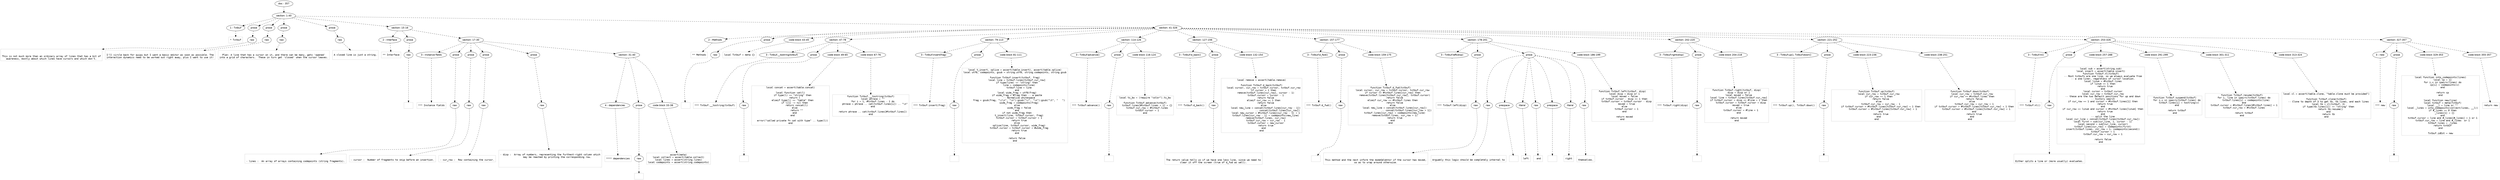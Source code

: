 digraph lpegNode {

node [fontname=Helvetica]
edge [style=dashed]

doc_0 [label="doc - 357"]


doc_0 -> { section_1}
{rank=same; section_1}

section_1 [label="section: 1-40"]


// END RANK doc_0

section_1 -> { header_2 prose_3 prose_4 prose_5 prose_6 section_7 section_8}
{rank=same; header_2 prose_3 prose_4 prose_5 prose_6 section_7 section_8}

header_2 [label="1 : Txtbuf"]

prose_3 [label="prose"]

prose_4 [label="prose"]

prose_5 [label="prose"]

prose_6 [label="prose"]

section_7 [label="section: 15-16"]

section_8 [label="section: 41-326"]


// END RANK section_1

header_2 -> leaf_9
leaf_9  [color=Gray,shape=rectangle,fontname=Inconsolata,label="* Txtbuf"]
// END RANK header_2

prose_3 -> { raw_10}
{rank=same; raw_10}

raw_10 [label="raw"]


// END RANK prose_3

raw_10 -> leaf_11
leaf_11  [color=Gray,shape=rectangle,fontname=Inconsolata,label="

This is not much more than an ordinary array of lines that has a bit of
awareness, mostly about which lines have cursors and which don't.
"]
// END RANK raw_10

prose_4 -> { raw_12}
{rank=same; raw_12}

raw_12 [label="raw"]


// END RANK prose_4

raw_12 -> leaf_13
leaf_13  [color=Gray,shape=rectangle,fontname=Inconsolata,label="
I'll circle back for quipu but I want a basic editor as soon as possible. The
interaction dynamics need to be worked out right away, plus I want to use it!
"]
// END RANK raw_12

prose_5 -> { raw_14}
{rank=same; raw_14}

raw_14 [label="raw"]


// END RANK prose_5

raw_14 -> leaf_15
leaf_15  [color=Gray,shape=rectangle,fontname=Inconsolata,label="
Plan: A line that has a cursor on it, and there can be many, gets 'opened'
into a grid of characters.  These in turn get 'closed' when the cursor leaves.
"]
// END RANK raw_14

prose_6 -> { raw_16}
{rank=same; raw_16}

raw_16 [label="raw"]


// END RANK prose_6

raw_16 -> leaf_17
leaf_17  [color=Gray,shape=rectangle,fontname=Inconsolata,label="
A closed line is just a string.

"]
// END RANK raw_16

section_7 -> { header_18 prose_19 section_20}
{rank=same; header_18 prose_19 section_20}

header_18 [label="2 : Interface"]

prose_19 [label="prose"]

section_20 [label="section: 17-30"]


// END RANK section_7

header_18 -> leaf_21
leaf_21  [color=Gray,shape=rectangle,fontname=Inconsolata,label="** Interface"]
// END RANK header_18

prose_19 -> { raw_22}
{rank=same; raw_22}

raw_22 [label="raw"]


// END RANK prose_19

raw_22 -> leaf_23
leaf_23  [color=Gray,shape=rectangle,fontname=Inconsolata,label="
"]
// END RANK raw_22

section_20 -> { header_24 prose_25 prose_26 prose_27 prose_28 section_29}
{rank=same; header_24 prose_25 prose_26 prose_27 prose_28 section_29}

header_24 [label="3 : Instance fields"]

prose_25 [label="prose"]

prose_26 [label="prose"]

prose_27 [label="prose"]

prose_28 [label="prose"]

section_29 [label="section: 31-40"]


// END RANK section_20

header_24 -> leaf_30
leaf_30  [color=Gray,shape=rectangle,fontname=Inconsolata,label="*** Instance fields"]
// END RANK header_24

prose_25 -> { raw_31}
{rank=same; raw_31}

raw_31 [label="raw"]


// END RANK prose_25

raw_31 -> leaf_32
leaf_32  [color=Gray,shape=rectangle,fontname=Inconsolata,label="

- lines :  An array of arrays containing codepoints (string fragments).
"]
// END RANK raw_31

prose_26 -> { raw_33}
{rank=same; raw_33}

raw_33 [label="raw"]


// END RANK prose_26

raw_33 -> leaf_34
leaf_34  [color=Gray,shape=rectangle,fontname=Inconsolata,label="
- cursor :  Number of fragments to skip before an insertion.
"]
// END RANK raw_33

prose_27 -> { raw_35}
{rank=same; raw_35}

raw_35 [label="raw"]


// END RANK prose_27

raw_35 -> leaf_36
leaf_36  [color=Gray,shape=rectangle,fontname=Inconsolata,label="
- cur_row :  Row containing the cursor.
"]
// END RANK raw_35

prose_28 -> { raw_37}
{rank=same; raw_37}

raw_37 [label="raw"]


// END RANK prose_28

raw_37 -> leaf_38
leaf_38  [color=Gray,shape=rectangle,fontname=Inconsolata,label="
- disp :  Array of numbers, representing the furthest-right column which
          may be reached by printing the corresponding row.



"]
// END RANK raw_37

section_29 -> { header_39 prose_40 codeblock_41}
{rank=same; header_39 prose_40 codeblock_41}

header_39 [label="4 : dependencies"]

prose_40 [label="prose"]

codeblock_41 [label="code block 33-38"]


// END RANK section_29

header_39 -> leaf_42
leaf_42  [color=Gray,shape=rectangle,fontname=Inconsolata,label="**** dependencies"]
// END RANK header_39

prose_40 -> { raw_43}
{rank=same; raw_43}

raw_43 [label="raw"]


// END RANK prose_40

raw_43 -> leaf_44
leaf_44  [color=Gray,shape=rectangle,fontname=Inconsolata,label="
"]
// END RANK raw_43

codeblock_41 -> leaf_45
leaf_45  [color=Gray,shape=rectangle,fontname=Inconsolata,label="assert(meta)
local collect = assert(table.collect)
local lines = assert(string.lines)
local codepoints = assert(string.codepoints)"]
// END RANK codeblock_41

section_8 -> { header_46 prose_47 codeblock_48 section_49 section_50 section_51 section_52 section_53 section_54 section_55 section_56 section_57 section_58}
{rank=same; header_46 prose_47 codeblock_48 section_49 section_50 section_51 section_52 section_53 section_54 section_55 section_56 section_57 section_58}

header_46 [label="2 : Methods"]

prose_47 [label="prose"]

codeblock_48 [label="code block 43-45"]

section_49 [label="section: 47-78"]

section_50 [label="section: 79-113"]

section_51 [label="section: 114-126"]

section_52 [label="section: 127-156"]

section_53 [label="section: 157-177"]

section_54 [label="section: 178-201"]

section_55 [label="section: 202-220"]

section_56 [label="section: 221-252"]

section_57 [label="section: 253-326"]

section_58 [label="section: 327-357"]


// END RANK section_8

header_46 -> leaf_59
leaf_59  [color=Gray,shape=rectangle,fontname=Inconsolata,label="** Methods"]
// END RANK header_46

prose_47 -> { raw_60}
{rank=same; raw_60}

raw_60 [label="raw"]


// END RANK prose_47

raw_60 -> leaf_61
leaf_61  [color=Gray,shape=rectangle,fontname=Inconsolata,label="
"]
// END RANK raw_60

codeblock_48 -> leaf_62
leaf_62  [color=Gray,shape=rectangle,fontname=Inconsolata,label="local Txtbuf = meta {}"]
// END RANK codeblock_48

section_49 -> { header_63 prose_64 codeblock_65 codeblock_66}
{rank=same; header_63 prose_64 codeblock_65 codeblock_66}

header_63 [label="3 : Txtbuf.__tostring(txtbuf)"]

prose_64 [label="prose"]

codeblock_65 [label="code block 49-65"]

codeblock_66 [label="code block 67-76"]


// END RANK section_49

header_63 -> leaf_67
leaf_67  [color=Gray,shape=rectangle,fontname=Inconsolata,label="*** Txtbuf.__tostring(txtbuf)"]
// END RANK header_63

prose_64 -> { raw_68}
{rank=same; raw_68}

raw_68 [label="raw"]


// END RANK prose_64

raw_68 -> leaf_69
leaf_69  [color=Gray,shape=rectangle,fontname=Inconsolata,label="
"]
// END RANK raw_68

codeblock_65 -> leaf_70
leaf_70  [color=Gray,shape=rectangle,fontname=Inconsolata,label="local concat = assert(table.concat)

local function cat(l)
   if type(l) == \"string\" then
      return l
   elseif type(l) == \"table\" then
      if l[1] ~= nil then
         return concat(l)
      else
         return \"\"
      end
   end

   error(\"called private fn cat with type\" .. type(l))
end"]
// END RANK codeblock_65

codeblock_66 -> leaf_71
leaf_71  [color=Gray,shape=rectangle,fontname=Inconsolata,label="function Txtbuf.__tostring(txtbuf)
   local phrase = \"\"
   for i = 1, #txtbuf.lines - 1 do
      phrase = phrase .. cat(txtbuf.lines[i]) .. \"\\n\"
   end

   return phrase .. cat(txtbuf.lines[#txtbuf.lines])
end"]
// END RANK codeblock_66

section_50 -> { header_72 prose_73 codeblock_74}
{rank=same; header_72 prose_73 codeblock_74}

header_72 [label="3 : Txtbuf:insert(frag)"]

prose_73 [label="prose"]

codeblock_74 [label="code block 81-111"]


// END RANK section_50

header_72 -> leaf_75
leaf_75  [color=Gray,shape=rectangle,fontname=Inconsolata,label="*** Txtbuf:insert(frag)"]
// END RANK header_72

prose_73 -> { raw_76}
{rank=same; raw_76}

raw_76 [label="raw"]


// END RANK prose_73

raw_76 -> leaf_77
leaf_77  [color=Gray,shape=rectangle,fontname=Inconsolata,label="
"]
// END RANK raw_76

codeblock_74 -> leaf_78
leaf_78  [color=Gray,shape=rectangle,fontname=Inconsolata,label="local t_insert, splice = assert(table.insert), assert(table.splice)
local utf8, codepoints, gsub = string.utf8, string.codepoints, string.gsub

function Txtbuf.insert(txtbuf, frag)
   local line = txtbuf.lines[txtbuf.cur_row]
   if type(line) == \"string\" then
      line = codepoints(line)
      txtbuf.line = line
   end
   local wide_frag = utf8(frag)
   if wide_frag < #frag then -- a paste
      -- Normalize whitespace
      frag = gsub(frag, \"\\r\\n\", \"\\n\"):gsub(\"\\r\", \"\\n\"):gsub(\"\\t\", \"   \")
      wide_frag = codepoints(frag)
   else
      wide_frag = false
   end
   if not wide_frag then
      t_insert(line, txtbuf.cursor, frag)
      txtbuf.cursor = txtbuf.cursor + 1
      return true
   else
      splice(line, txtbuf.cursor, wide_frag)
      txtbuf.cursor = txtbuf.cursor + #wide_frag
      return true
   end

   return false
end"]
// END RANK codeblock_74

section_51 -> { header_79 prose_80 codeblock_81}
{rank=same; header_79 prose_80 codeblock_81}

header_79 [label="3 : Txtbuf:advance()"]

prose_80 [label="prose"]

codeblock_81 [label="code block 116-124"]


// END RANK section_51

header_79 -> leaf_82
leaf_82  [color=Gray,shape=rectangle,fontname=Inconsolata,label="*** Txtbuf:advance()"]
// END RANK header_79

prose_80 -> { raw_83}
{rank=same; raw_83}

raw_83 [label="raw"]


// END RANK prose_80

raw_83 -> leaf_84
leaf_84  [color=Gray,shape=rectangle,fontname=Inconsolata,label="
"]
// END RANK raw_83

codeblock_81 -> leaf_85
leaf_85  [color=Gray,shape=rectangle,fontname=Inconsolata,label="local ts_bw = (require \"color\").ts_bw

function Txtbuf.advance(txtbuf)
   txtbuf.lines[#txtbuf.lines + 1] = {}
   txtbuf.cur_row = #txtbuf.lines
   txtbuf.cursor = 1
end"]
// END RANK codeblock_81

section_52 -> { header_86 prose_87 codeblock_88}
{rank=same; header_86 prose_87 codeblock_88}

header_86 [label="3 : Txtbuf:d_back()"]

prose_87 [label="prose"]

codeblock_88 [label="code block 132-154"]


// END RANK section_52

header_86 -> leaf_89
leaf_89  [color=Gray,shape=rectangle,fontname=Inconsolata,label="*** Txtbuf:d_back()"]
// END RANK header_86

prose_87 -> { raw_90}
{rank=same; raw_90}

raw_90 [label="raw"]


// END RANK prose_87

raw_90 -> leaf_91
leaf_91  [color=Gray,shape=rectangle,fontname=Inconsolata,label="

The return value tells us if we have one less line, since we need to
clear it off the screen (true of d_fwd as well).
"]
// END RANK raw_90

codeblock_88 -> leaf_92
leaf_92  [color=Gray,shape=rectangle,fontname=Inconsolata,label="local remove = assert(table.remove)

function Txtbuf.d_back(txtbuf)
   local cursor, cur_row = txtbuf.cursor, txtbuf.cur_row
   if cursor > 1 then
      remove(txtbuf.lines[cur_row], cursor - 1)
      txtbuf.cursor = cursor - 1
      return false
   elseif cur_row == 1 then
      return false
   else
      local new_line = concat(txtbuf.lines[cur_row - 1])
                       .. concat(txtbuf.lines[cur_row])
      local new_cursor = #txtbuf.lines[cur_row - 1] + 1
      txtbuf.lines[cur_row - 1] = codepoints(new_line)
      remove(txtbuf.lines, cur_row)
      txtbuf.cur_row = cur_row - 1
      txtbuf.cursor = new_cursor
      return true
   end
end"]
// END RANK codeblock_88

section_53 -> { header_93 prose_94 codeblock_95}
{rank=same; header_93 prose_94 codeblock_95}

header_93 [label="3 : Txtbuf:d_fwd()"]

prose_94 [label="prose"]

codeblock_95 [label="code block 159-175"]


// END RANK section_53

header_93 -> leaf_96
leaf_96  [color=Gray,shape=rectangle,fontname=Inconsolata,label="*** Txtbuf:d_fwd()"]
// END RANK header_93

prose_94 -> { raw_97}
{rank=same; raw_97}

raw_97 [label="raw"]


// END RANK prose_94

raw_97 -> leaf_98
leaf_98  [color=Gray,shape=rectangle,fontname=Inconsolata,label="
"]
// END RANK raw_97

codeblock_95 -> leaf_99
leaf_99  [color=Gray,shape=rectangle,fontname=Inconsolata,label="function Txtbuf.d_fwd(txtbuf)
   local cursor, cur_row = txtbuf.cursor, txtbuf.cur_row
   if cursor <= #txtbuf.lines[cur_row] then
      remove(txtbuf.lines[txtbuf.cur_row], txtbuf.cursor)
      return false
   elseif cur_row == #txtbuf.lines then
      return false
   else
      local new_line = concat(txtbuf.lines[cur_row])
                       .. concat(txtbuf.lines[cur_row + 1])
      txtbuf.lines[cur_row] = codepoints(new_line)
      remove(txtbuf.lines, cur_row + 1)
      return true
   end
end"]
// END RANK codeblock_95

section_54 -> { header_100 prose_101 prose_102 codeblock_103}
{rank=same; header_100 prose_101 prose_102 codeblock_103}

header_100 [label="3 : Txtbuf:left(disp)"]

prose_101 [label="prose"]

prose_102 [label="prose"]

codeblock_103 [label="code block 186-199"]


// END RANK section_54

header_100 -> leaf_104
leaf_104  [color=Gray,shape=rectangle,fontname=Inconsolata,label="*** Txtbuf:left(disp)"]
// END RANK header_100

prose_101 -> { raw_105}
{rank=same; raw_105}

raw_105 [label="raw"]


// END RANK prose_101

raw_105 -> leaf_106
leaf_106  [color=Gray,shape=rectangle,fontname=Inconsolata,label="

This method and the next inform the modeSelektor if the cursor has moved,
so as to wrap around otherwise.
"]
// END RANK raw_105

prose_102 -> { raw_107 prespace_108 literal_109 raw_110 prespace_111 literal_112 raw_113}
{rank=same; raw_107 prespace_108 literal_109 raw_110 prespace_111 literal_112 raw_113}

raw_107 [label="raw"]

prespace_108 [label="prespace"]

literal_109 [label="literal"]

raw_110 [label="raw"]

prespace_111 [label="prespace"]

literal_112 [label="literal"]

raw_113 [label="raw"]


// END RANK prose_102

raw_107 -> leaf_114
leaf_114  [color=Gray,shape=rectangle,fontname=Inconsolata,label="
Arguably this logic should be completely internal to"]
// END RANK raw_107

prespace_108 -> leaf_115
leaf_115  [color=Gray,shape=rectangle,fontname=Inconsolata,label=" "]
// END RANK prespace_108

literal_109 -> leaf_116
leaf_116  [color=Gray,shape=rectangle,fontname=Inconsolata,label="left"]
// END RANK literal_109

raw_110 -> leaf_117
leaf_117  [color=Gray,shape=rectangle,fontname=Inconsolata,label=" and"]
// END RANK raw_110

prespace_111 -> leaf_118
leaf_118  [color=Gray,shape=rectangle,fontname=Inconsolata,label=" "]
// END RANK prespace_111

literal_112 -> leaf_119
leaf_119  [color=Gray,shape=rectangle,fontname=Inconsolata,label="right"]
// END RANK literal_112

raw_113 -> leaf_120
leaf_120  [color=Gray,shape=rectangle,fontname=Inconsolata,label="
themselves.
"]
// END RANK raw_113

codeblock_103 -> leaf_121
leaf_121  [color=Gray,shape=rectangle,fontname=Inconsolata,label="function Txtbuf.left(txtbuf, disp)
   local disp = disp or 1
   local moved = false
   if txtbuf.cursor - disp >= 1 then
      txtbuf.cursor = txtbuf.cursor - disp
      moved = true
   else
      txtbuf.cursor = 1
   end

   return moved
end"]
// END RANK codeblock_103

section_55 -> { header_122 prose_123 codeblock_124}
{rank=same; header_122 prose_123 codeblock_124}

header_122 [label="3 : Txtbuf:right(disp)"]

prose_123 [label="prose"]

codeblock_124 [label="code block 204-218"]


// END RANK section_55

header_122 -> leaf_125
leaf_125  [color=Gray,shape=rectangle,fontname=Inconsolata,label="*** Txtbuf:right(disp)"]
// END RANK header_122

prose_123 -> { raw_126}
{rank=same; raw_126}

raw_126 [label="raw"]


// END RANK prose_123

raw_126 -> leaf_127
leaf_127  [color=Gray,shape=rectangle,fontname=Inconsolata,label="
"]
// END RANK raw_126

codeblock_124 -> leaf_128
leaf_128  [color=Gray,shape=rectangle,fontname=Inconsolata,label="function Txtbuf.right(txtbuf, disp)
   disp = disp or 1
   local moved = false
   local line = txtbuf.lines[txtbuf.cur_row]
   if txtbuf.cursor + disp <= #line + 1 then
      txtbuf.cursor = txtbuf.cursor + disp
      moved = true
   else
      txtbuf.cursor = #line + 1
   end

   return moved
end"]
// END RANK codeblock_124

section_56 -> { header_129 prose_130 codeblock_131 codeblock_132}
{rank=same; header_129 prose_130 codeblock_131 codeblock_132}

header_129 [label="3 : Txtbuf:up(), Txtbuf:down()"]

prose_130 [label="prose"]

codeblock_131 [label="code block 223-236"]

codeblock_132 [label="code block 238-251"]


// END RANK section_56

header_129 -> leaf_133
leaf_133  [color=Gray,shape=rectangle,fontname=Inconsolata,label="*** Txtbuf:up(), Txtbuf:down()"]
// END RANK header_129

prose_130 -> { raw_134}
{rank=same; raw_134}

raw_134 [label="raw"]


// END RANK prose_130

raw_134 -> leaf_135
leaf_135  [color=Gray,shape=rectangle,fontname=Inconsolata,label="
"]
// END RANK raw_134

codeblock_131 -> leaf_136
leaf_136  [color=Gray,shape=rectangle,fontname=Inconsolata,label="function Txtbuf.up(txtbuf)
   local cur_row = txtbuf.cur_row
   if cur_row == 1 then
      return false
   else
      txtbuf.cur_row = cur_row - 1
      if txtbuf.cursor > #txtbuf.lines[txtbuf.cur_row] + 1 then
         txtbuf.cursor = #txtbuf.lines[txtbuf.cur_row] + 1
      end
      return true
   end
end"]
// END RANK codeblock_131

codeblock_132 -> leaf_137
leaf_137  [color=Gray,shape=rectangle,fontname=Inconsolata,label="function Txtbuf.down(txtbuf)
   local cur_row = txtbuf.cur_row
   if cur_row == #txtbuf.lines then
      return false
   else
      txtbuf.cur_row = cur_row + 1
      if txtbuf.cursor > #txtbuf.lines[txtbuf.cur_row] + 1 then
         txtbuf.cursor = #txtbuf.lines[txtbuf.cur_row] + 1
      end
      return true
   end
end"]
// END RANK codeblock_132

section_57 -> { header_138 prose_139 codeblock_140 codeblock_141 codeblock_142 codeblock_143}
{rank=same; header_138 prose_139 codeblock_140 codeblock_141 codeblock_142 codeblock_143}

header_138 [label="3 : Txtbuf:nl()"]

prose_139 [label="prose"]

codeblock_140 [label="code block 257-288"]

codeblock_141 [label="code block 291-299"]

codeblock_142 [label="code block 301-311"]

codeblock_143 [label="code block 313-324"]


// END RANK section_57

header_138 -> leaf_144
leaf_144  [color=Gray,shape=rectangle,fontname=Inconsolata,label="*** Txtbuf:nl()"]
// END RANK header_138

prose_139 -> { raw_145}
{rank=same; raw_145}

raw_145 [label="raw"]


// END RANK prose_139

raw_145 -> leaf_146
leaf_146  [color=Gray,shape=rectangle,fontname=Inconsolata,label="

Either splits a line or (more usually) evaluates.
"]
// END RANK raw_145

codeblock_140 -> leaf_147
leaf_147  [color=Gray,shape=rectangle,fontname=Inconsolata,label="local sub = assert(string.sub)
local insert = assert(table.insert)
function Txtbuf.nl(txtbuf)
   -- Most txtbufs are one line, so we always evaluate from
   -- a one-liner, regardless of cursor location.
   local linum = #txtbuf.lines
   if linum == 1 then
      return true
   end
   local cursor = txtbuf.cursor
   local cur_row = txtbuf.cur_row
   -- these are the two default positions for up and down
   -- history search
   if cur_row == 1 and cursor > #txtbuf.lines[1] then
      return true
   end
   if cur_row == linum and cursor > #txtbuf.lines[linum] then
      return true
   end
   -- split the line
   local cur_line = concat(txtbuf.lines[txtbuf.cur_row])
   local first = sub(cur_line, 1, cursor - 1)
   local second = sub(cur_line, cursor)
   txtbuf.lines[cur_row] = codepoints(first)
   insert(txtbuf.lines, cur_row + 1, codepoints(second))
   txtbuf.cursor = 1
   txtbuf.cur_row = cur_row + 1

   return false
end"]
// END RANK codeblock_140

codeblock_141 -> leaf_148
leaf_148  [color=Gray,shape=rectangle,fontname=Inconsolata,label="function Txtbuf.suspend(txtbuf)
   for i,v in ipairs(txtbuf.lines) do
      txtbuf.lines[i] = tostring(v)
   end

   return txtbuf
end"]
// END RANK codeblock_141

codeblock_142 -> leaf_149
leaf_149  [color=Gray,shape=rectangle,fontname=Inconsolata,label="function Txtbuf.resume(txtbuf)
   for i, line in ipairs(txtbuf.lines) do
      txtbuf.lines[i] = codepoints(line)
   end
   txtbuf.cursor = #txtbuf.lines[#txtbuf.lines] + 1
   txtbuf.cur_row = #txtbuf.lines

   return txtbuf
end"]
// END RANK codeblock_142

codeblock_143 -> leaf_150
leaf_150  [color=Gray,shape=rectangle,fontname=Inconsolata,label="local cl = assert(table.clone, \"table.clone must be provided\")

function Txtbuf.clone(txtbuf)
   -- Clone to depth of 3 to get tb, tb.lines, and each lines
   local tb = cl(txtbuf, 3)
   if type(tb.lines[1]) == \"string\" then
      return tb:resume()
   end
   return tb
end"]
// END RANK codeblock_143

section_58 -> { header_151 prose_152 codeblock_153 codeblock_154}
{rank=same; header_151 prose_152 codeblock_153 codeblock_154}

header_151 [label="3 : new"]

prose_152 [label="prose"]

codeblock_153 [label="code block 329-353"]

codeblock_154 [label="code block 355-357"]


// END RANK section_58

header_151 -> leaf_155
leaf_155  [color=Gray,shape=rectangle,fontname=Inconsolata,label="*** new"]
// END RANK header_151

prose_152 -> { raw_156}
{rank=same; raw_156}

raw_156 [label="raw"]


// END RANK prose_152

raw_156 -> leaf_157
leaf_157  [color=Gray,shape=rectangle,fontname=Inconsolata,label="
"]
// END RANK raw_156

codeblock_153 -> leaf_158
leaf_158  [color=Gray,shape=rectangle,fontname=Inconsolata,label="local function into_codepoints(lines)
   local cp = {}
   for i,v in ipairs(lines) do
      cp[i] = codepoints(v)
   end

   return cp
end

local function new(line)
   local txtbuf = meta(Txtbuf)
   local __l = line or \"\"
   local _lines = into_codepoints(collect(lines, __l))
   if #_lines == 0 then
      _lines[1] = {}
   end
   txtbuf.cursor = line and #_lines[#_lines] + 1 or 1
   txtbuf.cur_row = line and #_lines  or 1
   txtbuf.lines = _lines
   return txtbuf
end

Txtbuf.idEst = new"]
// END RANK codeblock_153

codeblock_154 -> leaf_159
leaf_159  [color=Gray,shape=rectangle,fontname=Inconsolata,label="return new"]
// END RANK codeblock_154


}
